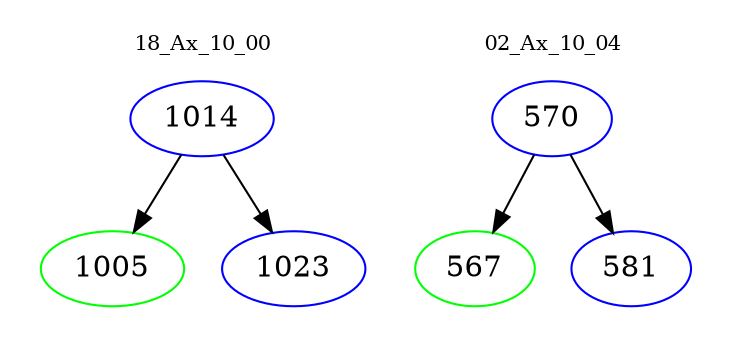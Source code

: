 digraph{
subgraph cluster_0 {
color = white
label = "18_Ax_10_00";
fontsize=10;
T0_1014 [label="1014", color="blue"]
T0_1014 -> T0_1005 [color="black"]
T0_1005 [label="1005", color="green"]
T0_1014 -> T0_1023 [color="black"]
T0_1023 [label="1023", color="blue"]
}
subgraph cluster_1 {
color = white
label = "02_Ax_10_04";
fontsize=10;
T1_570 [label="570", color="blue"]
T1_570 -> T1_567 [color="black"]
T1_567 [label="567", color="green"]
T1_570 -> T1_581 [color="black"]
T1_581 [label="581", color="blue"]
}
}
